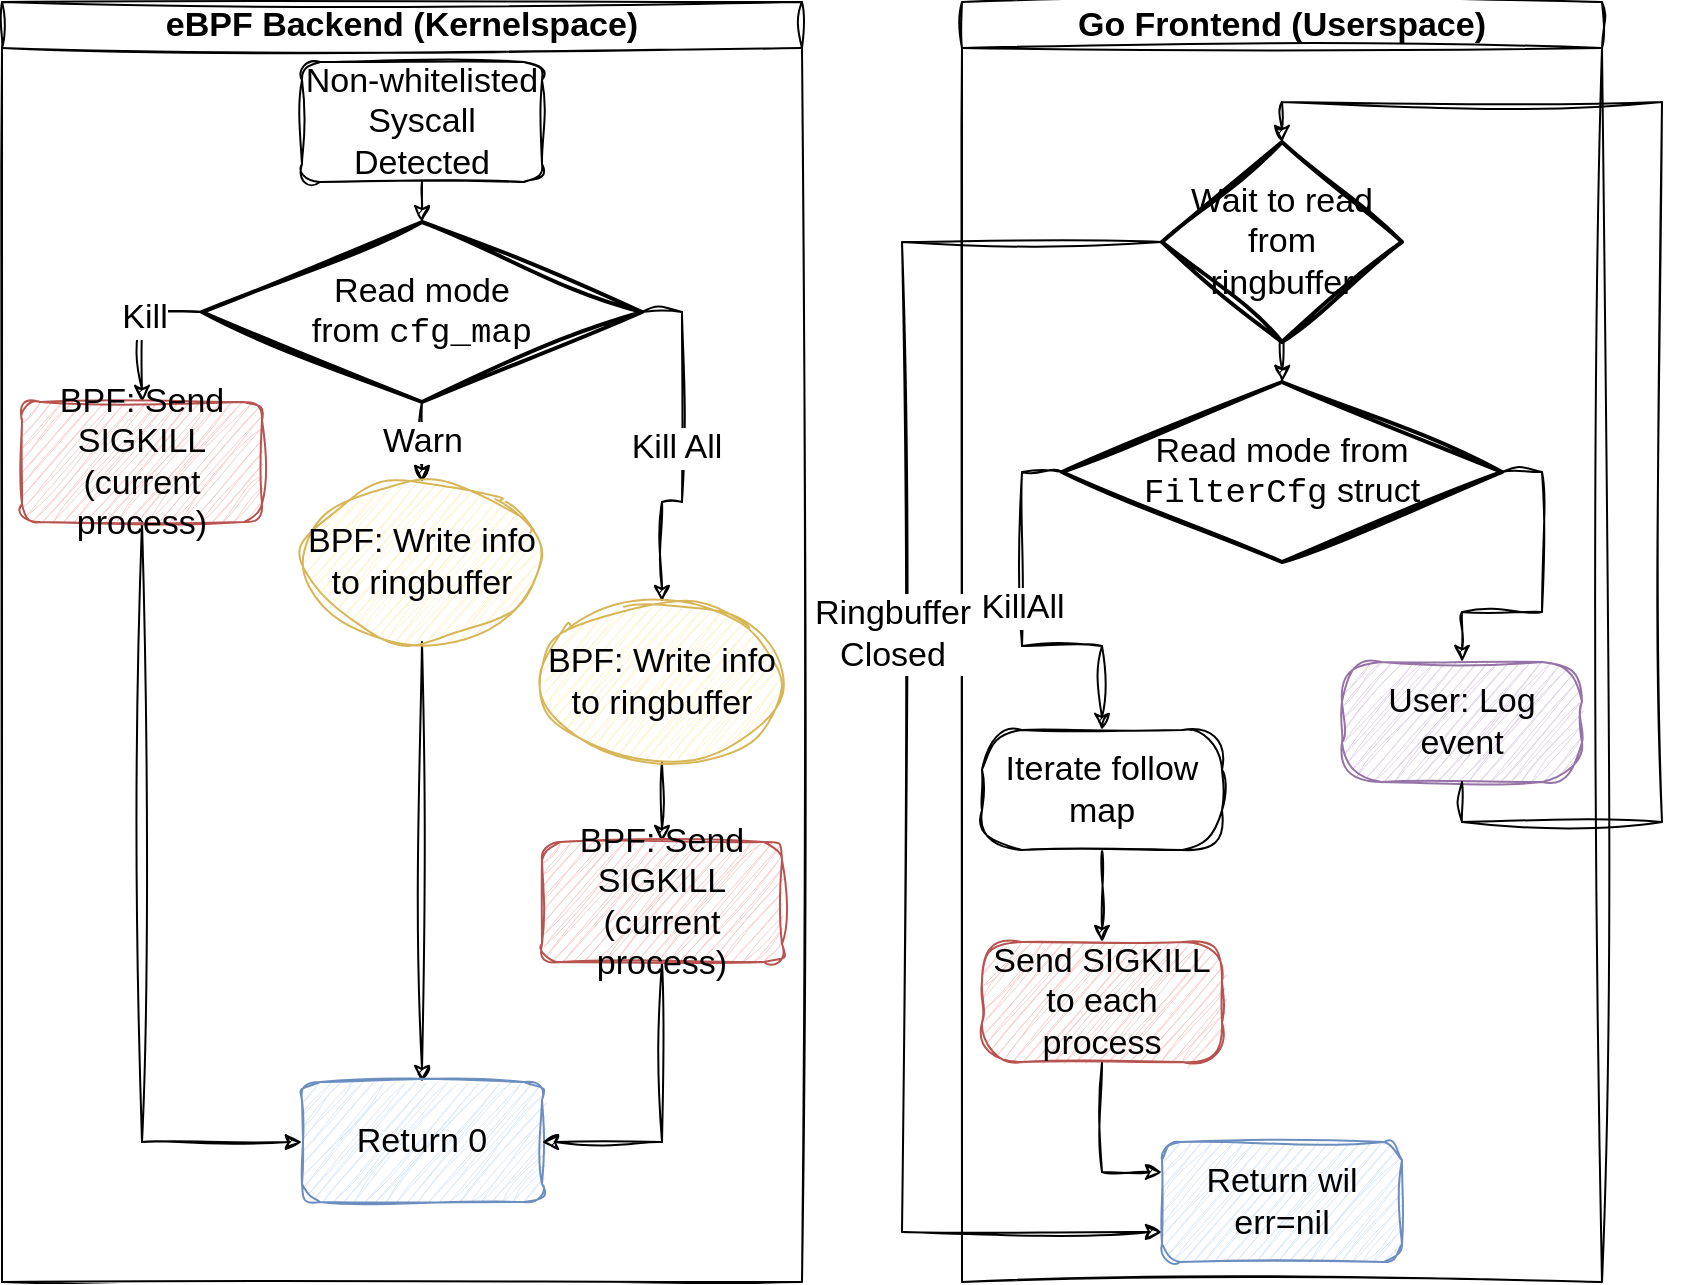 <mxfile version="26.2.15">
  <diagram name="Page-1" id="4NIV9bs7bUIZyq_QXBLB">
    <mxGraphModel dx="1234" dy="898" grid="1" gridSize="10" guides="1" tooltips="1" connect="1" arrows="1" fold="1" page="1" pageScale="1" pageWidth="1169" pageHeight="827" math="0" shadow="0">
      <root>
        <mxCell id="0" />
        <mxCell id="1" parent="0" />
        <mxCell id="Vm_7mKmRdQNCRdAhx2Lu-3" value="eBPF Backend (Kernelspace)" style="swimlane;whiteSpace=wrap;html=1;sketch=1;curveFitting=1;jiggle=2;fontSize=17;" parent="1" vertex="1">
          <mxGeometry x="80" y="40" width="400" height="640" as="geometry" />
        </mxCell>
        <mxCell id="Vm_7mKmRdQNCRdAhx2Lu-5" value="Non-whitelisted Syscall Detected" style="rounded=1;whiteSpace=wrap;html=1;sketch=1;curveFitting=1;jiggle=2;fontSize=17;" parent="Vm_7mKmRdQNCRdAhx2Lu-3" vertex="1">
          <mxGeometry x="150" y="30" width="120" height="60" as="geometry" />
        </mxCell>
        <mxCell id="Vm_7mKmRdQNCRdAhx2Lu-9" style="edgeStyle=orthogonalEdgeStyle;rounded=0;orthogonalLoop=1;jettySize=auto;html=1;exitX=0;exitY=0.5;exitDx=0;exitDy=0;exitPerimeter=0;entryX=0.5;entryY=0;entryDx=0;entryDy=0;sketch=1;curveFitting=1;jiggle=2;fontSize=17;" parent="Vm_7mKmRdQNCRdAhx2Lu-3" source="Vm_7mKmRdQNCRdAhx2Lu-6" target="Vm_7mKmRdQNCRdAhx2Lu-8" edge="1">
          <mxGeometry relative="1" as="geometry" />
        </mxCell>
        <mxCell id="Vm_7mKmRdQNCRdAhx2Lu-10" value="Kill" style="edgeLabel;html=1;align=center;verticalAlign=middle;resizable=0;points=[];sketch=1;curveFitting=1;jiggle=2;fontSize=17;" parent="Vm_7mKmRdQNCRdAhx2Lu-9" vertex="1" connectable="0">
          <mxGeometry x="-0.127" y="1" relative="1" as="geometry">
            <mxPoint as="offset" />
          </mxGeometry>
        </mxCell>
        <mxCell id="Vm_7mKmRdQNCRdAhx2Lu-12" value="Warn" style="edgeStyle=orthogonalEdgeStyle;rounded=0;orthogonalLoop=1;jettySize=auto;html=1;exitX=0.5;exitY=1;exitDx=0;exitDy=0;exitPerimeter=0;entryX=0.5;entryY=0;entryDx=0;entryDy=0;sketch=1;curveFitting=1;jiggle=2;fontSize=17;" parent="Vm_7mKmRdQNCRdAhx2Lu-3" source="Vm_7mKmRdQNCRdAhx2Lu-6" target="Vm_7mKmRdQNCRdAhx2Lu-11" edge="1">
          <mxGeometry relative="1" as="geometry" />
        </mxCell>
        <mxCell id="Vm_7mKmRdQNCRdAhx2Lu-14" style="edgeStyle=orthogonalEdgeStyle;rounded=0;orthogonalLoop=1;jettySize=auto;html=1;exitX=1;exitY=0.5;exitDx=0;exitDy=0;exitPerimeter=0;entryX=0.5;entryY=0;entryDx=0;entryDy=0;sketch=1;curveFitting=1;jiggle=2;fontSize=17;" parent="Vm_7mKmRdQNCRdAhx2Lu-3" source="Vm_7mKmRdQNCRdAhx2Lu-6" target="Vm_7mKmRdQNCRdAhx2Lu-13" edge="1">
          <mxGeometry relative="1" as="geometry" />
        </mxCell>
        <mxCell id="Vm_7mKmRdQNCRdAhx2Lu-15" value="Kill All" style="edgeLabel;html=1;align=center;verticalAlign=middle;resizable=0;points=[];sketch=1;curveFitting=1;jiggle=2;fontSize=17;" parent="Vm_7mKmRdQNCRdAhx2Lu-14" vertex="1" connectable="0">
          <mxGeometry x="0.005" y="-3" relative="1" as="geometry">
            <mxPoint as="offset" />
          </mxGeometry>
        </mxCell>
        <mxCell id="Vm_7mKmRdQNCRdAhx2Lu-6" value="Read mode&lt;div&gt;from &lt;font face=&quot;Courier New&quot;&gt;cfg_map&lt;/font&gt;&lt;/div&gt;" style="strokeWidth=2;html=1;shape=mxgraph.flowchart.decision;whiteSpace=wrap;sketch=1;curveFitting=1;jiggle=2;fontSize=17;" parent="Vm_7mKmRdQNCRdAhx2Lu-3" vertex="1">
          <mxGeometry x="100" y="110" width="220" height="90" as="geometry" />
        </mxCell>
        <mxCell id="Vm_7mKmRdQNCRdAhx2Lu-7" style="edgeStyle=orthogonalEdgeStyle;rounded=0;orthogonalLoop=1;jettySize=auto;html=1;exitX=0.5;exitY=1;exitDx=0;exitDy=0;entryX=0.5;entryY=0;entryDx=0;entryDy=0;entryPerimeter=0;sketch=1;curveFitting=1;jiggle=2;fontSize=17;" parent="Vm_7mKmRdQNCRdAhx2Lu-3" source="Vm_7mKmRdQNCRdAhx2Lu-5" target="Vm_7mKmRdQNCRdAhx2Lu-6" edge="1">
          <mxGeometry relative="1" as="geometry" />
        </mxCell>
        <mxCell id="Vm_7mKmRdQNCRdAhx2Lu-19" style="edgeStyle=orthogonalEdgeStyle;rounded=0;orthogonalLoop=1;jettySize=auto;html=1;exitX=0.5;exitY=1;exitDx=0;exitDy=0;entryX=0;entryY=0.5;entryDx=0;entryDy=0;sketch=1;curveFitting=1;jiggle=2;fontSize=17;" parent="Vm_7mKmRdQNCRdAhx2Lu-3" source="Vm_7mKmRdQNCRdAhx2Lu-8" target="Vm_7mKmRdQNCRdAhx2Lu-18" edge="1">
          <mxGeometry relative="1" as="geometry" />
        </mxCell>
        <mxCell id="Vm_7mKmRdQNCRdAhx2Lu-8" value="BPF: Send SIGKILL&lt;div&gt;(current process)&lt;/div&gt;" style="rounded=1;whiteSpace=wrap;html=1;sketch=1;curveFitting=1;jiggle=2;fillColor=#f8cecc;strokeColor=#b85450;fontSize=17;" parent="Vm_7mKmRdQNCRdAhx2Lu-3" vertex="1">
          <mxGeometry x="10" y="200" width="120" height="60" as="geometry" />
        </mxCell>
        <mxCell id="Vm_7mKmRdQNCRdAhx2Lu-17" value="" style="edgeStyle=orthogonalEdgeStyle;rounded=0;orthogonalLoop=1;jettySize=auto;html=1;entryX=0.5;entryY=0;entryDx=0;entryDy=0;sketch=1;curveFitting=1;jiggle=2;fontSize=17;" parent="Vm_7mKmRdQNCRdAhx2Lu-3" source="Vm_7mKmRdQNCRdAhx2Lu-11" target="Vm_7mKmRdQNCRdAhx2Lu-18" edge="1">
          <mxGeometry relative="1" as="geometry">
            <mxPoint x="210" y="410" as="targetPoint" />
          </mxGeometry>
        </mxCell>
        <mxCell id="Vm_7mKmRdQNCRdAhx2Lu-11" value="BPF: Write info&lt;div&gt;to ringbuffer&lt;/div&gt;" style="ellipse;whiteSpace=wrap;html=1;sketch=1;curveFitting=1;jiggle=2;fillColor=#fff2cc;strokeColor=#d6b656;fontSize=17;" parent="Vm_7mKmRdQNCRdAhx2Lu-3" vertex="1">
          <mxGeometry x="150" y="240" width="120" height="80" as="geometry" />
        </mxCell>
        <mxCell id="Vm_7mKmRdQNCRdAhx2Lu-21" style="edgeStyle=orthogonalEdgeStyle;rounded=0;orthogonalLoop=1;jettySize=auto;html=1;exitX=0.5;exitY=1;exitDx=0;exitDy=0;entryX=0.5;entryY=0;entryDx=0;entryDy=0;sketch=1;curveFitting=1;jiggle=2;fontSize=17;" parent="Vm_7mKmRdQNCRdAhx2Lu-3" source="Vm_7mKmRdQNCRdAhx2Lu-13" target="Vm_7mKmRdQNCRdAhx2Lu-20" edge="1">
          <mxGeometry relative="1" as="geometry" />
        </mxCell>
        <mxCell id="Vm_7mKmRdQNCRdAhx2Lu-13" value="BPF: Write info&lt;div&gt;to ringbuffer&lt;/div&gt;" style="ellipse;whiteSpace=wrap;html=1;sketch=1;curveFitting=1;jiggle=2;fillColor=#fff2cc;strokeColor=#d6b656;fontSize=17;" parent="Vm_7mKmRdQNCRdAhx2Lu-3" vertex="1">
          <mxGeometry x="270" y="300" width="120" height="80" as="geometry" />
        </mxCell>
        <mxCell id="Vm_7mKmRdQNCRdAhx2Lu-18" value="Return 0" style="rounded=1;whiteSpace=wrap;html=1;sketch=1;curveFitting=1;jiggle=2;fillColor=#dae8fc;strokeColor=#6c8ebf;fontSize=17;" parent="Vm_7mKmRdQNCRdAhx2Lu-3" vertex="1">
          <mxGeometry x="150" y="540" width="120" height="60" as="geometry" />
        </mxCell>
        <mxCell id="Vm_7mKmRdQNCRdAhx2Lu-22" style="edgeStyle=orthogonalEdgeStyle;rounded=0;orthogonalLoop=1;jettySize=auto;html=1;exitX=0.5;exitY=1;exitDx=0;exitDy=0;entryX=1;entryY=0.5;entryDx=0;entryDy=0;sketch=1;curveFitting=1;jiggle=2;fontSize=17;" parent="Vm_7mKmRdQNCRdAhx2Lu-3" source="Vm_7mKmRdQNCRdAhx2Lu-20" target="Vm_7mKmRdQNCRdAhx2Lu-18" edge="1">
          <mxGeometry relative="1" as="geometry" />
        </mxCell>
        <mxCell id="Vm_7mKmRdQNCRdAhx2Lu-20" value="BPF: Send SIGKILL&lt;div&gt;(current process)&lt;/div&gt;" style="rounded=1;whiteSpace=wrap;html=1;sketch=1;curveFitting=1;jiggle=2;fillColor=#f8cecc;strokeColor=#b85450;fontSize=17;" parent="Vm_7mKmRdQNCRdAhx2Lu-3" vertex="1">
          <mxGeometry x="270" y="420" width="120" height="60" as="geometry" />
        </mxCell>
        <mxCell id="Vm_7mKmRdQNCRdAhx2Lu-4" value="Go Frontend (Userspace)" style="swimlane;whiteSpace=wrap;html=1;sketch=1;curveFitting=1;jiggle=2;fontSize=17;" parent="1" vertex="1">
          <mxGeometry x="560" y="40" width="320" height="640" as="geometry" />
        </mxCell>
        <mxCell id="Vm_7mKmRdQNCRdAhx2Lu-28" style="edgeStyle=orthogonalEdgeStyle;rounded=0;orthogonalLoop=1;jettySize=auto;html=1;exitX=0;exitY=0.5;exitDx=0;exitDy=0;exitPerimeter=0;entryX=0.5;entryY=0;entryDx=0;entryDy=0;sketch=1;curveFitting=1;jiggle=2;fontSize=17;" parent="Vm_7mKmRdQNCRdAhx2Lu-4" source="Vm_7mKmRdQNCRdAhx2Lu-26" target="Vm_7mKmRdQNCRdAhx2Lu-29" edge="1">
          <mxGeometry relative="1" as="geometry">
            <mxPoint x="60" y="280" as="targetPoint" />
          </mxGeometry>
        </mxCell>
        <mxCell id="Vm_7mKmRdQNCRdAhx2Lu-30" value="KillAll" style="edgeLabel;html=1;align=center;verticalAlign=middle;resizable=0;points=[];sketch=1;curveFitting=1;jiggle=2;fontSize=17;" parent="Vm_7mKmRdQNCRdAhx2Lu-28" vertex="1" connectable="0">
          <mxGeometry x="-0.087" relative="1" as="geometry">
            <mxPoint y="1" as="offset" />
          </mxGeometry>
        </mxCell>
        <mxCell id="Vm_7mKmRdQNCRdAhx2Lu-34" style="edgeStyle=orthogonalEdgeStyle;rounded=0;orthogonalLoop=1;jettySize=auto;html=1;exitX=1;exitY=0.5;exitDx=0;exitDy=0;exitPerimeter=0;entryX=0.5;entryY=0;entryDx=0;entryDy=0;sketch=1;curveFitting=1;jiggle=2;fontSize=17;" parent="Vm_7mKmRdQNCRdAhx2Lu-4" source="Vm_7mKmRdQNCRdAhx2Lu-26" target="Vm_7mKmRdQNCRdAhx2Lu-31" edge="1">
          <mxGeometry relative="1" as="geometry" />
        </mxCell>
        <mxCell id="Vm_7mKmRdQNCRdAhx2Lu-26" value="Read mode from&lt;div&gt;&lt;font face=&quot;Courier New&quot;&gt;FilterCfg&lt;/font&gt; struct&lt;/div&gt;" style="strokeWidth=2;html=1;shape=mxgraph.flowchart.decision;whiteSpace=wrap;sketch=1;curveFitting=1;jiggle=2;fontSize=17;" parent="Vm_7mKmRdQNCRdAhx2Lu-4" vertex="1">
          <mxGeometry x="50" y="190" width="220" height="90" as="geometry" />
        </mxCell>
        <mxCell id="Vm_7mKmRdQNCRdAhx2Lu-27" value="" style="edgeStyle=orthogonalEdgeStyle;rounded=0;orthogonalLoop=1;jettySize=auto;html=1;exitX=0.5;exitY=1;exitDx=0;exitDy=0;entryX=0.5;entryY=0;entryDx=0;entryDy=0;entryPerimeter=0;sketch=1;curveFitting=1;jiggle=2;fontSize=17;" parent="Vm_7mKmRdQNCRdAhx2Lu-4" target="Vm_7mKmRdQNCRdAhx2Lu-26" edge="1">
          <mxGeometry relative="1" as="geometry">
            <mxPoint x="160" y="120" as="sourcePoint" />
          </mxGeometry>
        </mxCell>
        <mxCell id="Vm_7mKmRdQNCRdAhx2Lu-36" style="edgeStyle=orthogonalEdgeStyle;rounded=0;orthogonalLoop=1;jettySize=auto;html=1;exitX=0.5;exitY=1;exitDx=0;exitDy=0;sketch=1;curveFitting=1;jiggle=2;entryX=0.5;entryY=0;entryDx=0;entryDy=0;fontSize=17;" parent="Vm_7mKmRdQNCRdAhx2Lu-4" source="Vm_7mKmRdQNCRdAhx2Lu-29" target="Vm_7mKmRdQNCRdAhx2Lu-37" edge="1">
          <mxGeometry relative="1" as="geometry">
            <mxPoint x="70" y="440" as="targetPoint" />
          </mxGeometry>
        </mxCell>
        <mxCell id="Vm_7mKmRdQNCRdAhx2Lu-29" value="Iterate follow map" style="rounded=1;whiteSpace=wrap;html=1;arcSize=33;sketch=1;curveFitting=1;jiggle=2;fontSize=17;" parent="Vm_7mKmRdQNCRdAhx2Lu-4" vertex="1">
          <mxGeometry x="10" y="364" width="120" height="60" as="geometry" />
        </mxCell>
        <mxCell id="Vm_7mKmRdQNCRdAhx2Lu-31" value="User: Log event" style="rounded=1;whiteSpace=wrap;html=1;arcSize=33;sketch=1;curveFitting=1;jiggle=2;fillColor=#e1d5e7;strokeColor=#9673a6;fontSize=17;" parent="Vm_7mKmRdQNCRdAhx2Lu-4" vertex="1">
          <mxGeometry x="190" y="330" width="120" height="60" as="geometry" />
        </mxCell>
        <mxCell id="Vm_7mKmRdQNCRdAhx2Lu-49" style="edgeStyle=orthogonalEdgeStyle;rounded=0;sketch=1;hachureGap=4;jiggle=2;curveFitting=1;orthogonalLoop=1;jettySize=auto;html=1;exitX=0.5;exitY=1;exitDx=0;exitDy=0;entryX=0;entryY=0.25;entryDx=0;entryDy=0;fontFamily=Architects Daughter;fontSource=https%3A%2F%2Ffonts.googleapis.com%2Fcss%3Ffamily%3DArchitects%2BDaughter;fontSize=17;" parent="Vm_7mKmRdQNCRdAhx2Lu-4" source="Vm_7mKmRdQNCRdAhx2Lu-37" target="Vm_7mKmRdQNCRdAhx2Lu-43" edge="1">
          <mxGeometry relative="1" as="geometry" />
        </mxCell>
        <mxCell id="Vm_7mKmRdQNCRdAhx2Lu-37" value="Send SIGKILL to each process" style="rounded=1;whiteSpace=wrap;html=1;arcSize=33;sketch=1;curveFitting=1;jiggle=2;fillColor=#f8cecc;strokeColor=#b85450;fontSize=17;" parent="Vm_7mKmRdQNCRdAhx2Lu-4" vertex="1">
          <mxGeometry x="10" y="470" width="120" height="60" as="geometry" />
        </mxCell>
        <mxCell id="Vm_7mKmRdQNCRdAhx2Lu-51" style="edgeStyle=orthogonalEdgeStyle;rounded=0;sketch=1;hachureGap=4;jiggle=2;curveFitting=1;orthogonalLoop=1;jettySize=auto;html=1;exitX=0;exitY=0.5;exitDx=0;exitDy=0;exitPerimeter=0;fontFamily=Architects Daughter;fontSource=https%3A%2F%2Ffonts.googleapis.com%2Fcss%3Ffamily%3DArchitects%2BDaughter;entryX=0;entryY=0.75;entryDx=0;entryDy=0;fontSize=17;" parent="Vm_7mKmRdQNCRdAhx2Lu-4" source="Vm_7mKmRdQNCRdAhx2Lu-38" target="Vm_7mKmRdQNCRdAhx2Lu-43" edge="1">
          <mxGeometry relative="1" as="geometry">
            <mxPoint x="40" y="120" as="targetPoint" />
            <Array as="points">
              <mxPoint x="-30" y="120" />
              <mxPoint x="-30" y="615" />
            </Array>
          </mxGeometry>
        </mxCell>
        <mxCell id="Vm_7mKmRdQNCRdAhx2Lu-53" value="Ringbuffer&lt;div&gt;Closed&lt;/div&gt;" style="edgeLabel;html=1;align=center;verticalAlign=middle;resizable=0;points=[];sketch=1;hachureGap=4;jiggle=2;curveFitting=1;fontFamily=Helvetica;fontSize=17;" parent="Vm_7mKmRdQNCRdAhx2Lu-51" vertex="1" connectable="0">
          <mxGeometry x="-0.138" y="4" relative="1" as="geometry">
            <mxPoint x="-9" as="offset" />
          </mxGeometry>
        </mxCell>
        <mxCell id="Vm_7mKmRdQNCRdAhx2Lu-38" value="Wait to read from&lt;div&gt;ringbuffer&lt;/div&gt;" style="strokeWidth=2;html=1;shape=mxgraph.flowchart.decision;whiteSpace=wrap;sketch=1;curveFitting=1;jiggle=2;fontSize=17;" parent="Vm_7mKmRdQNCRdAhx2Lu-4" vertex="1">
          <mxGeometry x="100" y="70" width="120" height="100" as="geometry" />
        </mxCell>
        <mxCell id="Vm_7mKmRdQNCRdAhx2Lu-43" value="Return wil err=nil" style="rounded=1;whiteSpace=wrap;html=1;sketch=1;curveFitting=1;jiggle=2;fillColor=#dae8fc;strokeColor=#6c8ebf;fontSize=17;" parent="Vm_7mKmRdQNCRdAhx2Lu-4" vertex="1">
          <mxGeometry x="100" y="570" width="120" height="60" as="geometry" />
        </mxCell>
        <mxCell id="Vm_7mKmRdQNCRdAhx2Lu-54" style="edgeStyle=orthogonalEdgeStyle;rounded=0;sketch=1;hachureGap=4;jiggle=2;curveFitting=1;orthogonalLoop=1;jettySize=auto;html=1;exitX=0.5;exitY=1;exitDx=0;exitDy=0;entryX=0.5;entryY=0;entryDx=0;entryDy=0;entryPerimeter=0;fontFamily=Architects Daughter;fontSource=https%3A%2F%2Ffonts.googleapis.com%2Fcss%3Ffamily%3DArchitects%2BDaughter;fontSize=17;" parent="Vm_7mKmRdQNCRdAhx2Lu-4" source="Vm_7mKmRdQNCRdAhx2Lu-31" target="Vm_7mKmRdQNCRdAhx2Lu-38" edge="1">
          <mxGeometry relative="1" as="geometry">
            <Array as="points">
              <mxPoint x="250" y="410" />
              <mxPoint x="350" y="410" />
              <mxPoint x="350" y="50" />
              <mxPoint x="160" y="50" />
            </Array>
          </mxGeometry>
        </mxCell>
      </root>
    </mxGraphModel>
  </diagram>
</mxfile>
